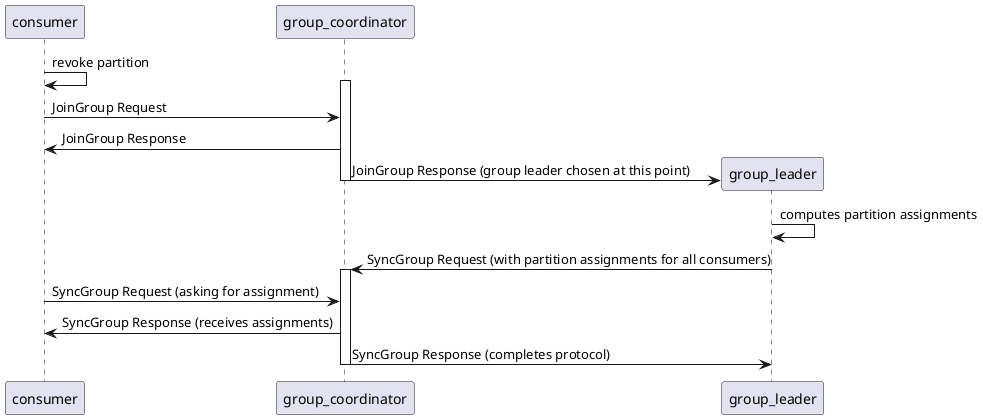 @startuml

consumer -> consumer: revoke partition
activate group_coordinator
consumer -> group_coordinator: JoinGroup Request
consumer <- group_coordinator: JoinGroup Response

create group_leader
group_leader <- group_coordinator: JoinGroup Response (group leader chosen at this point)
deactivate group_coordinator

group_leader -> group_leader: computes partition assignments

group_leader -> group_coordinator: SyncGroup Request (with partition assignments for all consumers)
activate group_coordinator
consumer -> group_coordinator: SyncGroup Request (asking for assignment)
consumer <- group_coordinator: SyncGroup Response (receives assignments)
group_leader <- group_coordinator: SyncGroup Response (completes protocol)
deactivate group_coordinator

@enduml